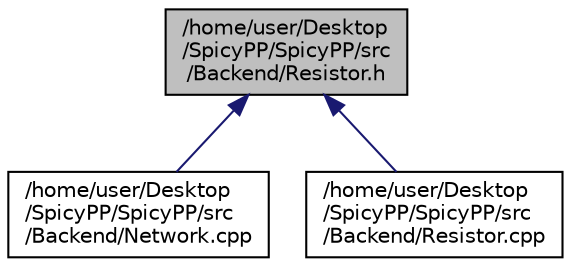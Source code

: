 digraph "/home/user/Desktop/SpicyPP/SpicyPP/src/Backend/Resistor.h"
{
  edge [fontname="Helvetica",fontsize="10",labelfontname="Helvetica",labelfontsize="10"];
  node [fontname="Helvetica",fontsize="10",shape=record];
  Node10 [label="/home/user/Desktop\l/SpicyPP/SpicyPP/src\l/Backend/Resistor.h",height=0.2,width=0.4,color="black", fillcolor="grey75", style="filled", fontcolor="black"];
  Node10 -> Node11 [dir="back",color="midnightblue",fontsize="10",style="solid",fontname="Helvetica"];
  Node11 [label="/home/user/Desktop\l/SpicyPP/SpicyPP/src\l/Backend/Network.cpp",height=0.2,width=0.4,color="black", fillcolor="white", style="filled",URL="$Network_8cpp.html"];
  Node10 -> Node12 [dir="back",color="midnightblue",fontsize="10",style="solid",fontname="Helvetica"];
  Node12 [label="/home/user/Desktop\l/SpicyPP/SpicyPP/src\l/Backend/Resistor.cpp",height=0.2,width=0.4,color="black", fillcolor="white", style="filled",URL="$Resistor_8cpp.html"];
}
